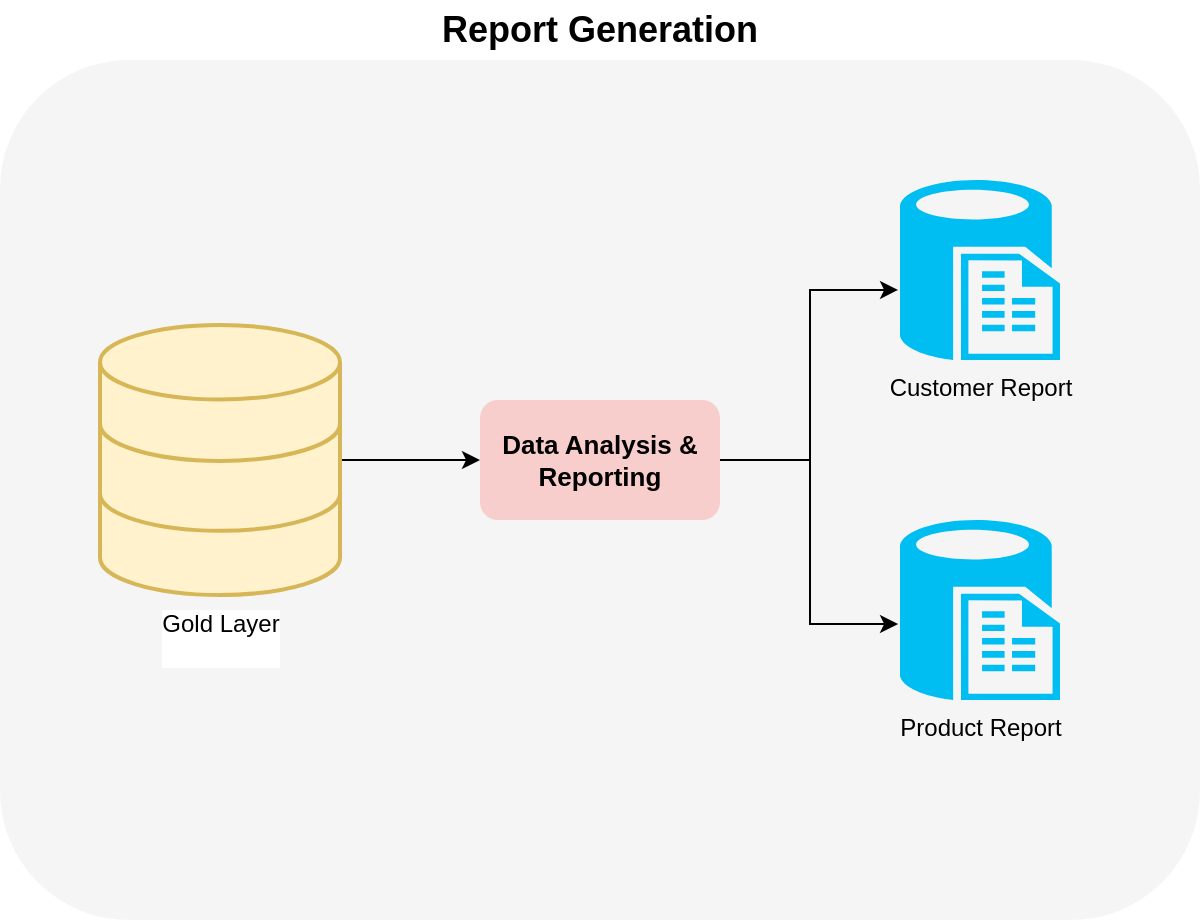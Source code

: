 <mxfile version="26.2.2">
  <diagram name="Page-1" id="doobsZ8yGiUM-K8C46Xq">
    <mxGraphModel dx="874" dy="537" grid="1" gridSize="10" guides="1" tooltips="1" connect="1" arrows="1" fold="1" page="1" pageScale="1" pageWidth="827" pageHeight="1169" math="0" shadow="0">
      <root>
        <mxCell id="0" />
        <mxCell id="1" parent="0" />
        <mxCell id="mv43CajHXFQo89PHI50x-4" value="" style="rounded=1;whiteSpace=wrap;html=1;fillColor=#f5f5f5;strokeColor=none;fontColor=#333333;" vertex="1" parent="1">
          <mxGeometry x="90" y="70" width="600" height="430" as="geometry" />
        </mxCell>
        <mxCell id="mv43CajHXFQo89PHI50x-3" value="&lt;font style=&quot;font-size: 13px;&quot;&gt;&lt;b&gt;Data Analysis &amp;amp;&lt;/b&gt;&lt;/font&gt;&lt;div&gt;&lt;font style=&quot;font-size: 13px;&quot;&gt;&lt;b&gt;Reporting&lt;/b&gt;&lt;/font&gt;&lt;/div&gt;" style="rounded=1;whiteSpace=wrap;html=1;strokeColor=none;fillColor=#f8cecc;" vertex="1" parent="1">
          <mxGeometry x="330" y="240" width="120" height="60" as="geometry" />
        </mxCell>
        <mxCell id="mv43CajHXFQo89PHI50x-2" value="Product Report&lt;div&gt;&lt;br&gt;&lt;/div&gt;" style="verticalLabelPosition=bottom;html=1;verticalAlign=top;align=center;strokeColor=none;fillColor=#00BEF2;shape=mxgraph.azure.sql_reporting;" vertex="1" parent="1">
          <mxGeometry x="540" y="300" width="80" height="90" as="geometry" />
        </mxCell>
        <mxCell id="mv43CajHXFQo89PHI50x-1" value="Customer Report&lt;div&gt;&lt;br&gt;&lt;/div&gt;" style="verticalLabelPosition=bottom;html=1;verticalAlign=top;align=center;strokeColor=none;fillColor=#00BEF2;shape=mxgraph.azure.sql_reporting;" vertex="1" parent="1">
          <mxGeometry x="540" y="130" width="80" height="90" as="geometry" />
        </mxCell>
        <mxCell id="mv43CajHXFQo89PHI50x-6" style="edgeStyle=orthogonalEdgeStyle;rounded=0;orthogonalLoop=1;jettySize=auto;html=1;" edge="1" parent="1" source="mv43CajHXFQo89PHI50x-5" target="mv43CajHXFQo89PHI50x-3">
          <mxGeometry relative="1" as="geometry" />
        </mxCell>
        <mxCell id="mv43CajHXFQo89PHI50x-5" value="Gold Layer&lt;div&gt;&lt;br&gt;&lt;/div&gt;" style="html=1;verticalLabelPosition=bottom;align=center;labelBackgroundColor=#ffffff;verticalAlign=top;strokeWidth=2;strokeColor=#d6b656;shadow=0;dashed=0;shape=mxgraph.ios7.icons.data;fillColor=#fff2cc;" vertex="1" parent="1">
          <mxGeometry x="140" y="202.5" width="120" height="135" as="geometry" />
        </mxCell>
        <mxCell id="mv43CajHXFQo89PHI50x-7" style="edgeStyle=orthogonalEdgeStyle;rounded=0;orthogonalLoop=1;jettySize=auto;html=1;entryX=-0.012;entryY=0.611;entryDx=0;entryDy=0;entryPerimeter=0;" edge="1" parent="1" source="mv43CajHXFQo89PHI50x-3" target="mv43CajHXFQo89PHI50x-1">
          <mxGeometry relative="1" as="geometry" />
        </mxCell>
        <mxCell id="mv43CajHXFQo89PHI50x-8" style="edgeStyle=orthogonalEdgeStyle;rounded=0;orthogonalLoop=1;jettySize=auto;html=1;entryX=-0.012;entryY=0.578;entryDx=0;entryDy=0;entryPerimeter=0;" edge="1" parent="1" source="mv43CajHXFQo89PHI50x-3" target="mv43CajHXFQo89PHI50x-2">
          <mxGeometry relative="1" as="geometry" />
        </mxCell>
        <mxCell id="mv43CajHXFQo89PHI50x-9" value="&lt;font style=&quot;font-size: 18px;&quot;&gt;&lt;b style=&quot;&quot;&gt;Report Generation&lt;/b&gt;&lt;/font&gt;" style="text;html=1;align=center;verticalAlign=middle;whiteSpace=wrap;rounded=0;" vertex="1" parent="1">
          <mxGeometry x="270" y="40" width="240" height="30" as="geometry" />
        </mxCell>
      </root>
    </mxGraphModel>
  </diagram>
</mxfile>
